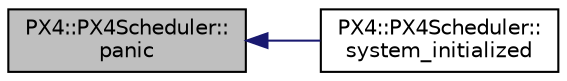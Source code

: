 digraph "PX4::PX4Scheduler::panic"
{
 // INTERACTIVE_SVG=YES
  edge [fontname="Helvetica",fontsize="10",labelfontname="Helvetica",labelfontsize="10"];
  node [fontname="Helvetica",fontsize="10",shape=record];
  rankdir="LR";
  Node1 [label="PX4::PX4Scheduler::\lpanic",height=0.2,width=0.4,color="black", fillcolor="grey75", style="filled", fontcolor="black"];
  Node1 -> Node2 [dir="back",color="midnightblue",fontsize="10",style="solid",fontname="Helvetica"];
  Node2 [label="PX4::PX4Scheduler::\lsystem_initialized",height=0.2,width=0.4,color="black", fillcolor="white", style="filled",URL="$classPX4_1_1PX4Scheduler.html#a65eddef3f873bba64f381f3807ec3a81"];
}
